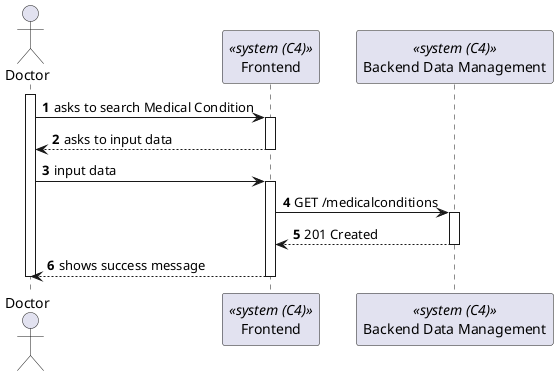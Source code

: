 @startuml process-view
autonumber

actor "Doctor" as Doctor
participant Frontend as "Frontend" <<system (C4)>>
participant BackendDataManagement as "Backend Data Management" <<system (C4)>>

activate Doctor

    Doctor -> Frontend : asks to search Medical Condition

    activate Frontend

        Frontend --> Doctor : asks to input data

    deactivate Frontend

    Doctor -> Frontend : input data
    
    activate Frontend
    
        Frontend-> BackendDataManagement : GET /medicalconditions
        activate BackendDataManagement

            Frontend <-- BackendDataManagement : 201 Created

        deactivate BackendDataManagement

    Frontend --> Doctor : shows success message
    
    deactivate Frontend
deactivate Doctor

@enduml